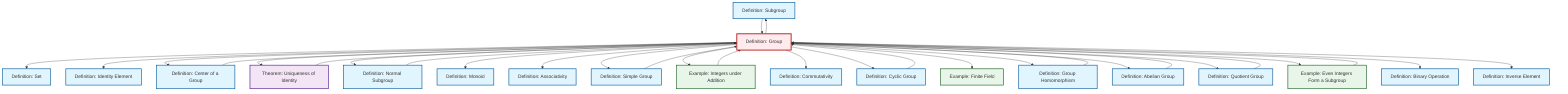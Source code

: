 graph TD
    classDef definition fill:#e1f5fe,stroke:#01579b,stroke-width:2px
    classDef theorem fill:#f3e5f5,stroke:#4a148c,stroke-width:2px
    classDef axiom fill:#fff3e0,stroke:#e65100,stroke-width:2px
    classDef example fill:#e8f5e9,stroke:#1b5e20,stroke-width:2px
    classDef current fill:#ffebee,stroke:#b71c1c,stroke-width:3px
    def-subgroup["Definition: Subgroup"]:::definition
    def-cyclic-group["Definition: Cyclic Group"]:::definition
    def-monoid["Definition: Monoid"]:::definition
    def-normal-subgroup["Definition: Normal Subgroup"]:::definition
    ex-integers-addition["Example: Integers under Addition"]:::example
    def-commutativity["Definition: Commutativity"]:::definition
    def-inverse-element["Definition: Inverse Element"]:::definition
    ex-finite-field["Example: Finite Field"]:::example
    def-set["Definition: Set"]:::definition
    def-center-of-group["Definition: Center of a Group"]:::definition
    def-homomorphism["Definition: Group Homomorphism"]:::definition
    def-quotient-group["Definition: Quotient Group"]:::definition
    ex-even-integers-subgroup["Example: Even Integers Form a Subgroup"]:::example
    thm-unique-identity["Theorem: Uniqueness of Identity"]:::theorem
    def-associativity["Definition: Associativity"]:::definition
    def-abelian-group["Definition: Abelian Group"]:::definition
    def-simple-group["Definition: Simple Group"]:::definition
    def-identity-element["Definition: Identity Element"]:::definition
    def-binary-operation["Definition: Binary Operation"]:::definition
    def-group["Definition: Group"]:::definition
    def-group --> def-set
    def-group --> def-identity-element
    def-group --> def-center-of-group
    thm-unique-identity --> def-group
    def-group --> def-subgroup
    def-group --> thm-unique-identity
    def-group --> def-normal-subgroup
    def-group --> def-monoid
    def-group --> def-associativity
    ex-integers-addition --> def-group
    def-group --> def-simple-group
    def-group --> ex-integers-addition
    def-subgroup --> def-group
    def-abelian-group --> def-group
    def-homomorphism --> def-group
    def-group --> def-commutativity
    def-simple-group --> def-group
    def-normal-subgroup --> def-group
    def-center-of-group --> def-group
    def-quotient-group --> def-group
    def-group --> def-cyclic-group
    def-group --> ex-finite-field
    def-group --> def-homomorphism
    def-group --> def-abelian-group
    def-group --> def-quotient-group
    def-group --> ex-even-integers-subgroup
    ex-even-integers-subgroup --> def-group
    def-cyclic-group --> def-group
    def-group --> def-binary-operation
    def-group --> def-inverse-element
    class def-group current